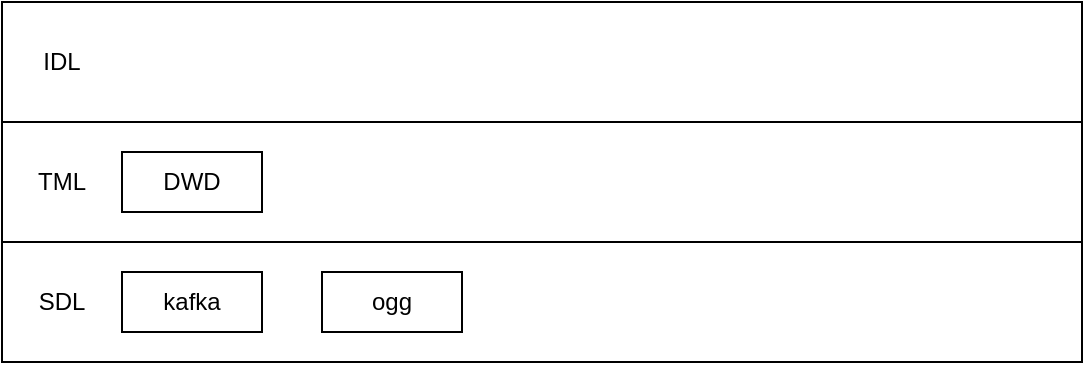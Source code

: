 <mxfile version="14.8.4" type="github">
  <diagram id="7G6O5gSfWizY2tAJNnmJ" name="第 1 页">
    <mxGraphModel dx="1186" dy="739" grid="1" gridSize="10" guides="1" tooltips="1" connect="1" arrows="1" fold="1" page="1" pageScale="1" pageWidth="2339" pageHeight="3300" math="0" shadow="0">
      <root>
        <mxCell id="0" />
        <mxCell id="1" parent="0" />
        <mxCell id="3fkyfGFidn4VkuOGFDm8-1" value="" style="rounded=0;whiteSpace=wrap;html=1;" vertex="1" parent="1">
          <mxGeometry x="260" y="320" width="540" height="60" as="geometry" />
        </mxCell>
        <mxCell id="3fkyfGFidn4VkuOGFDm8-2" value="" style="rounded=0;whiteSpace=wrap;html=1;" vertex="1" parent="1">
          <mxGeometry x="260" y="260" width="540" height="60" as="geometry" />
        </mxCell>
        <mxCell id="3fkyfGFidn4VkuOGFDm8-3" value="" style="rounded=0;whiteSpace=wrap;html=1;" vertex="1" parent="1">
          <mxGeometry x="260" y="200" width="540" height="60" as="geometry" />
        </mxCell>
        <mxCell id="3fkyfGFidn4VkuOGFDm8-4" value="SDL" style="text;html=1;strokeColor=none;fillColor=none;align=center;verticalAlign=middle;whiteSpace=wrap;rounded=0;" vertex="1" parent="1">
          <mxGeometry x="270" y="340" width="40" height="20" as="geometry" />
        </mxCell>
        <mxCell id="3fkyfGFidn4VkuOGFDm8-5" value="TML" style="text;html=1;strokeColor=none;fillColor=none;align=center;verticalAlign=middle;whiteSpace=wrap;rounded=0;" vertex="1" parent="1">
          <mxGeometry x="270" y="280" width="40" height="20" as="geometry" />
        </mxCell>
        <mxCell id="3fkyfGFidn4VkuOGFDm8-6" value="IDL" style="text;html=1;strokeColor=none;fillColor=none;align=center;verticalAlign=middle;whiteSpace=wrap;rounded=0;" vertex="1" parent="1">
          <mxGeometry x="270" y="220" width="40" height="20" as="geometry" />
        </mxCell>
        <mxCell id="3fkyfGFidn4VkuOGFDm8-7" value="kafka" style="rounded=0;whiteSpace=wrap;html=1;" vertex="1" parent="1">
          <mxGeometry x="320" y="335" width="70" height="30" as="geometry" />
        </mxCell>
        <mxCell id="3fkyfGFidn4VkuOGFDm8-8" value="ogg" style="rounded=0;whiteSpace=wrap;html=1;" vertex="1" parent="1">
          <mxGeometry x="420" y="335" width="70" height="30" as="geometry" />
        </mxCell>
        <mxCell id="3fkyfGFidn4VkuOGFDm8-9" value="DWD" style="rounded=0;whiteSpace=wrap;html=1;" vertex="1" parent="1">
          <mxGeometry x="320" y="275" width="70" height="30" as="geometry" />
        </mxCell>
      </root>
    </mxGraphModel>
  </diagram>
</mxfile>
